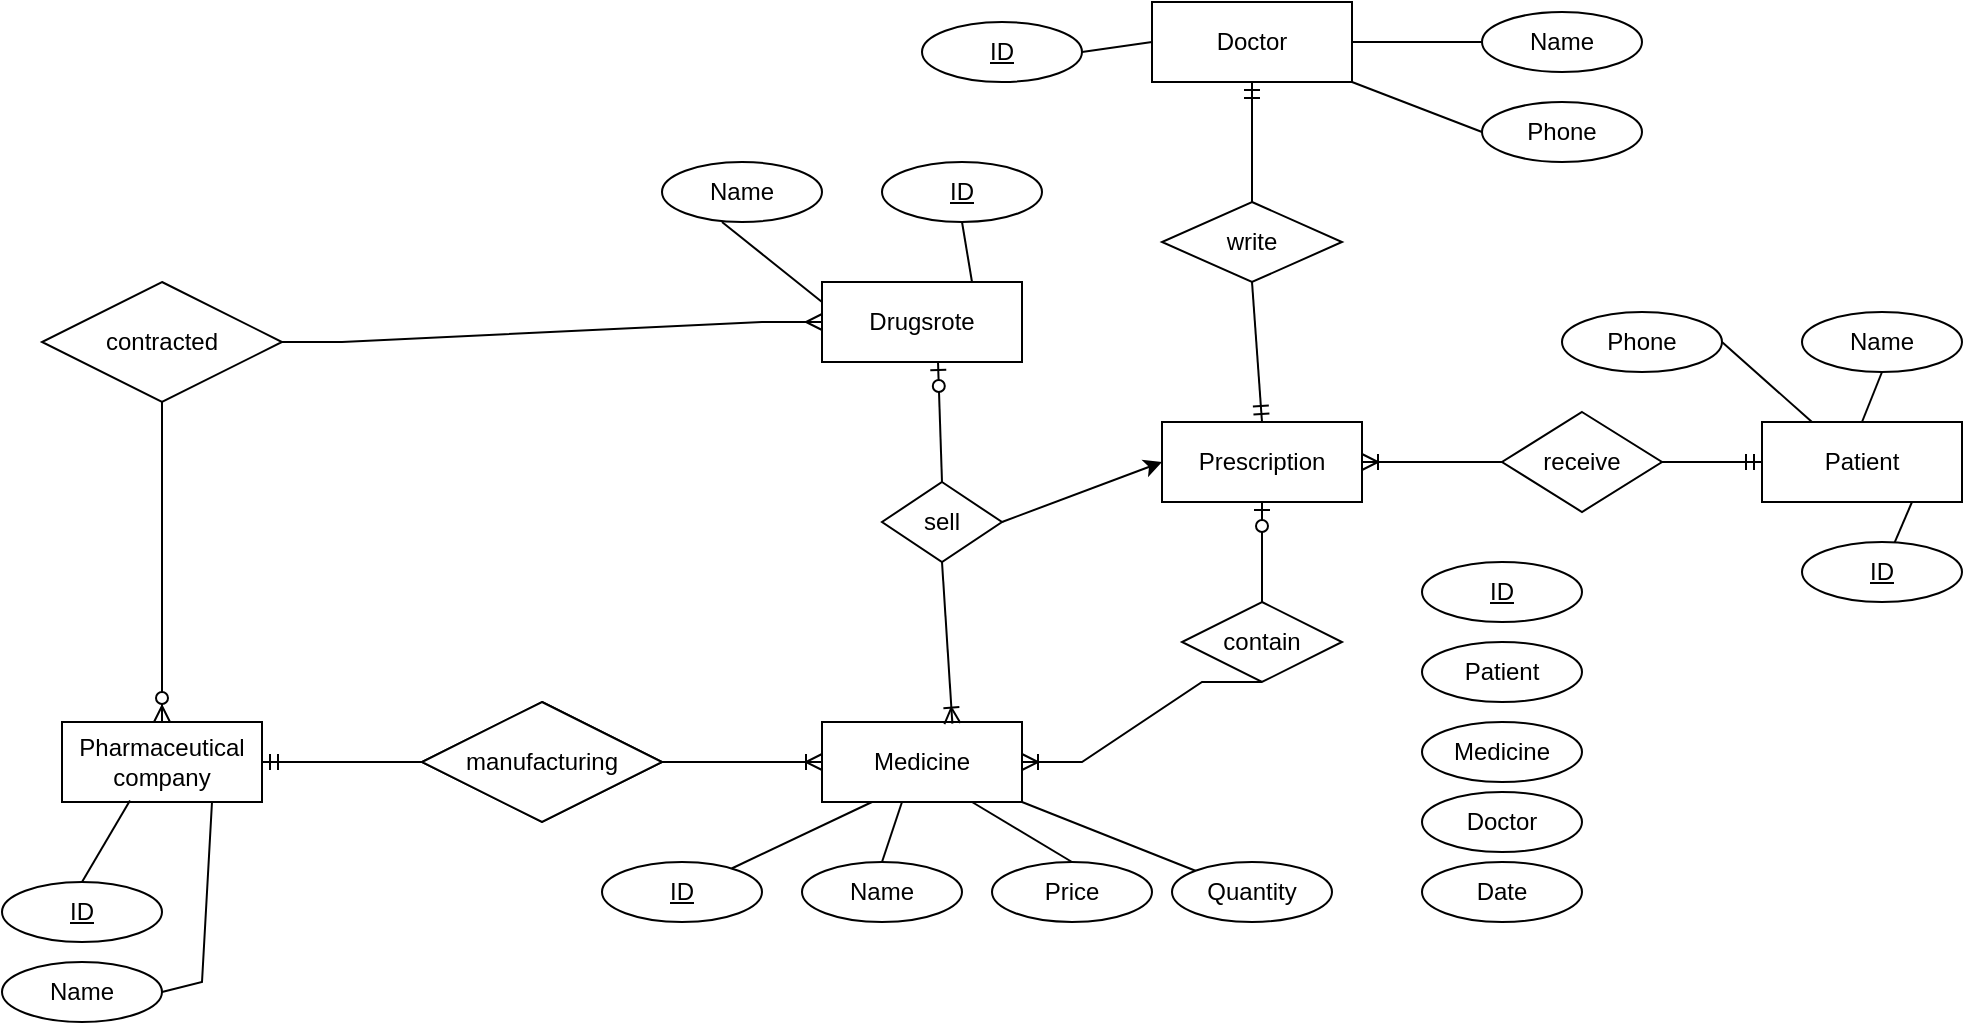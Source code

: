 <mxfile version="20.2.8" type="github" pages="4">
  <diagram name="ex1" id="e56a1550-8fbb-45ad-956c-1786394a9013">
    <mxGraphModel dx="994" dy="564" grid="1" gridSize="10" guides="1" tooltips="1" connect="1" arrows="1" fold="1" page="1" pageScale="1" pageWidth="1100" pageHeight="850" background="none" math="0" shadow="0">
      <root>
        <mxCell id="0" />
        <mxCell id="1" parent="0" />
        <mxCell id="Hf2RjDuYDYriRC8uR9l1-1" value="Pharmaceutical company" style="whiteSpace=wrap;html=1;align=center;" parent="1" vertex="1">
          <mxGeometry x="60" y="360" width="100" height="40" as="geometry" />
        </mxCell>
        <mxCell id="Hf2RjDuYDYriRC8uR9l1-2" value="sản xuất" style="shape=rhombus;perimeter=rhombusPerimeter;whiteSpace=wrap;html=1;align=center;" parent="1" vertex="1">
          <mxGeometry x="240" y="350" width="120" height="60" as="geometry" />
        </mxCell>
        <mxCell id="Hf2RjDuYDYriRC8uR9l1-3" value="Medicine" style="whiteSpace=wrap;html=1;align=center;" parent="1" vertex="1">
          <mxGeometry x="440" y="360" width="100" height="40" as="geometry" />
        </mxCell>
        <mxCell id="Hf2RjDuYDYriRC8uR9l1-5" value="" style="edgeStyle=entityRelationEdgeStyle;fontSize=12;html=1;endArrow=ERoneToMany;rounded=0;exitX=1;exitY=0.5;exitDx=0;exitDy=0;entryX=0;entryY=0.5;entryDx=0;entryDy=0;" parent="1" source="Hf2RjDuYDYriRC8uR9l1-2" target="Hf2RjDuYDYriRC8uR9l1-3" edge="1">
          <mxGeometry width="100" height="100" relative="1" as="geometry">
            <mxPoint x="430" y="670" as="sourcePoint" />
            <mxPoint x="530" y="570" as="targetPoint" />
          </mxGeometry>
        </mxCell>
        <mxCell id="Hf2RjDuYDYriRC8uR9l1-9" value="Drugsrote" style="whiteSpace=wrap;html=1;align=center;" parent="1" vertex="1">
          <mxGeometry x="440" y="140" width="100" height="40" as="geometry" />
        </mxCell>
        <mxCell id="Hf2RjDuYDYriRC8uR9l1-10" value="sell" style="shape=rhombus;perimeter=rhombusPerimeter;whiteSpace=wrap;html=1;align=center;" parent="1" vertex="1">
          <mxGeometry x="470" y="240" width="60" height="40" as="geometry" />
        </mxCell>
        <mxCell id="Hf2RjDuYDYriRC8uR9l1-14" value="Prescription" style="whiteSpace=wrap;html=1;align=center;" parent="1" vertex="1">
          <mxGeometry x="610" y="210" width="100" height="40" as="geometry" />
        </mxCell>
        <mxCell id="Hf2RjDuYDYriRC8uR9l1-26" value="Doctor" style="whiteSpace=wrap;html=1;align=center;" parent="1" vertex="1">
          <mxGeometry x="605" width="100" height="40" as="geometry" />
        </mxCell>
        <mxCell id="Hf2RjDuYDYriRC8uR9l1-27" value="write" style="shape=rhombus;perimeter=rhombusPerimeter;whiteSpace=wrap;html=1;align=center;" parent="1" vertex="1">
          <mxGeometry x="610" y="100" width="90" height="40" as="geometry" />
        </mxCell>
        <mxCell id="Hf2RjDuYDYriRC8uR9l1-30" value="Patient" style="whiteSpace=wrap;html=1;align=center;" parent="1" vertex="1">
          <mxGeometry x="910" y="210" width="100" height="40" as="geometry" />
        </mxCell>
        <mxCell id="Hf2RjDuYDYriRC8uR9l1-31" value="receive" style="shape=rhombus;perimeter=rhombusPerimeter;whiteSpace=wrap;html=1;align=center;" parent="1" vertex="1">
          <mxGeometry x="780" y="205" width="80" height="50" as="geometry" />
        </mxCell>
        <mxCell id="Hf2RjDuYDYriRC8uR9l1-32" value="" style="fontSize=12;html=1;endArrow=ERoneToMany;rounded=0;entryX=1;entryY=0.5;entryDx=0;entryDy=0;exitX=0;exitY=0.5;exitDx=0;exitDy=0;" parent="1" source="Hf2RjDuYDYriRC8uR9l1-31" target="Hf2RjDuYDYriRC8uR9l1-14" edge="1">
          <mxGeometry width="100" height="100" relative="1" as="geometry">
            <mxPoint x="480" y="340" as="sourcePoint" />
            <mxPoint x="580" y="240" as="targetPoint" />
          </mxGeometry>
        </mxCell>
        <mxCell id="Hf2RjDuYDYriRC8uR9l1-43" value="contracted" style="shape=rhombus;perimeter=rhombusPerimeter;whiteSpace=wrap;html=1;align=center;" parent="1" vertex="1">
          <mxGeometry x="50" y="140" width="120" height="60" as="geometry" />
        </mxCell>
        <mxCell id="MEU0RmTO3Lq_MODVFYJN-2" value="" style="fontSize=12;html=1;endArrow=ERoneToMany;rounded=0;exitX=0.5;exitY=1;exitDx=0;exitDy=0;entryX=0.652;entryY=0.02;entryDx=0;entryDy=0;entryPerimeter=0;" parent="1" source="Hf2RjDuYDYriRC8uR9l1-10" target="Hf2RjDuYDYriRC8uR9l1-3" edge="1">
          <mxGeometry width="100" height="100" relative="1" as="geometry">
            <mxPoint x="660" y="440" as="sourcePoint" />
            <mxPoint x="520" y="120" as="targetPoint" />
          </mxGeometry>
        </mxCell>
        <mxCell id="MEU0RmTO3Lq_MODVFYJN-7" value="" style="fontSize=12;html=1;endArrow=ERmandOne;rounded=0;entryX=0.5;entryY=1;entryDx=0;entryDy=0;exitX=0.5;exitY=0;exitDx=0;exitDy=0;" parent="1" source="Hf2RjDuYDYriRC8uR9l1-27" target="Hf2RjDuYDYriRC8uR9l1-26" edge="1">
          <mxGeometry width="100" height="100" relative="1" as="geometry">
            <mxPoint x="620" y="390" as="sourcePoint" />
            <mxPoint x="720" y="290" as="targetPoint" />
          </mxGeometry>
        </mxCell>
        <mxCell id="MEU0RmTO3Lq_MODVFYJN-11" value="" style="fontSize=12;html=1;endArrow=ERmandOne;rounded=0;entryX=0.5;entryY=0;entryDx=0;entryDy=0;exitX=0.5;exitY=1;exitDx=0;exitDy=0;" parent="1" source="Hf2RjDuYDYriRC8uR9l1-27" target="Hf2RjDuYDYriRC8uR9l1-14" edge="1">
          <mxGeometry width="100" height="100" relative="1" as="geometry">
            <mxPoint x="670" y="420" as="sourcePoint" />
            <mxPoint x="770" y="320" as="targetPoint" />
          </mxGeometry>
        </mxCell>
        <mxCell id="MEU0RmTO3Lq_MODVFYJN-12" value="contain" style="shape=rhombus;perimeter=rhombusPerimeter;whiteSpace=wrap;html=1;align=center;" parent="1" vertex="1">
          <mxGeometry x="620" y="300" width="80" height="40" as="geometry" />
        </mxCell>
        <mxCell id="MEU0RmTO3Lq_MODVFYJN-13" value="" style="fontSize=12;html=1;endArrow=ERzeroToOne;endFill=1;rounded=0;exitX=0.5;exitY=0;exitDx=0;exitDy=0;entryX=0.5;entryY=1;entryDx=0;entryDy=0;" parent="1" source="MEU0RmTO3Lq_MODVFYJN-12" target="Hf2RjDuYDYriRC8uR9l1-14" edge="1">
          <mxGeometry width="100" height="100" relative="1" as="geometry">
            <mxPoint x="780" y="420" as="sourcePoint" />
            <mxPoint x="880" y="320" as="targetPoint" />
          </mxGeometry>
        </mxCell>
        <mxCell id="MEU0RmTO3Lq_MODVFYJN-14" value="" style="edgeStyle=entityRelationEdgeStyle;fontSize=12;html=1;endArrow=ERoneToMany;rounded=0;entryX=1;entryY=0.5;entryDx=0;entryDy=0;exitX=0.5;exitY=1;exitDx=0;exitDy=0;" parent="1" source="MEU0RmTO3Lq_MODVFYJN-12" target="Hf2RjDuYDYriRC8uR9l1-3" edge="1">
          <mxGeometry width="100" height="100" relative="1" as="geometry">
            <mxPoint x="690" y="480" as="sourcePoint" />
            <mxPoint x="790" y="380" as="targetPoint" />
          </mxGeometry>
        </mxCell>
        <mxCell id="MEU0RmTO3Lq_MODVFYJN-15" value="" style="edgeStyle=entityRelationEdgeStyle;fontSize=12;html=1;endArrow=ERmandOne;rounded=0;entryX=0;entryY=0.5;entryDx=0;entryDy=0;" parent="1" source="Hf2RjDuYDYriRC8uR9l1-31" target="Hf2RjDuYDYriRC8uR9l1-30" edge="1">
          <mxGeometry width="100" height="100" relative="1" as="geometry">
            <mxPoint x="770" y="400" as="sourcePoint" />
            <mxPoint x="870" y="300" as="targetPoint" />
          </mxGeometry>
        </mxCell>
        <mxCell id="Ojc6ZMQlygA1INwzIAKs-1" value="" style="edgeStyle=entityRelationEdgeStyle;fontSize=12;html=1;endArrow=ERmandOne;rounded=0;entryX=1;entryY=0.5;entryDx=0;entryDy=0;exitX=0;exitY=0.5;exitDx=0;exitDy=0;" edge="1" parent="1" source="Hf2RjDuYDYriRC8uR9l1-2" target="Hf2RjDuYDYriRC8uR9l1-1">
          <mxGeometry width="100" height="100" relative="1" as="geometry">
            <mxPoint x="150" y="520" as="sourcePoint" />
            <mxPoint x="250" y="420" as="targetPoint" />
          </mxGeometry>
        </mxCell>
        <mxCell id="Ojc6ZMQlygA1INwzIAKs-2" value="" style="edgeStyle=entityRelationEdgeStyle;fontSize=12;html=1;endArrow=ERmany;rounded=0;entryX=0;entryY=0.5;entryDx=0;entryDy=0;exitX=1;exitY=0.5;exitDx=0;exitDy=0;" edge="1" parent="1" source="Hf2RjDuYDYriRC8uR9l1-43" target="Hf2RjDuYDYriRC8uR9l1-9">
          <mxGeometry width="100" height="100" relative="1" as="geometry">
            <mxPoint x="50" y="330" as="sourcePoint" />
            <mxPoint x="130" y="320" as="targetPoint" />
          </mxGeometry>
        </mxCell>
        <mxCell id="Ojc6ZMQlygA1INwzIAKs-3" value="" style="fontSize=12;html=1;endArrow=ERzeroToMany;endFill=1;rounded=0;entryX=0.5;entryY=0;entryDx=0;entryDy=0;exitX=0.5;exitY=1;exitDx=0;exitDy=0;" edge="1" parent="1" source="Hf2RjDuYDYriRC8uR9l1-43" target="Hf2RjDuYDYriRC8uR9l1-1">
          <mxGeometry width="100" height="100" relative="1" as="geometry">
            <mxPoint x="80" y="410" as="sourcePoint" />
            <mxPoint x="180" y="310" as="targetPoint" />
          </mxGeometry>
        </mxCell>
        <mxCell id="Ojc6ZMQlygA1INwzIAKs-5" value="manufacturing" style="shape=rhombus;perimeter=rhombusPerimeter;whiteSpace=wrap;html=1;align=center;" vertex="1" parent="1">
          <mxGeometry x="240" y="350" width="120" height="60" as="geometry" />
        </mxCell>
        <mxCell id="Ojc6ZMQlygA1INwzIAKs-6" value="ID" style="ellipse;whiteSpace=wrap;html=1;align=center;fontStyle=4;" vertex="1" parent="1">
          <mxGeometry x="30" y="440" width="80" height="30" as="geometry" />
        </mxCell>
        <mxCell id="Ojc6ZMQlygA1INwzIAKs-7" value="ID" style="ellipse;whiteSpace=wrap;html=1;align=center;fontStyle=4;" vertex="1" parent="1">
          <mxGeometry x="330" y="430" width="80" height="30" as="geometry" />
        </mxCell>
        <mxCell id="Ojc6ZMQlygA1INwzIAKs-8" value="ID" style="ellipse;whiteSpace=wrap;html=1;align=center;fontStyle=4;" vertex="1" parent="1">
          <mxGeometry x="740" y="280" width="80" height="30" as="geometry" />
        </mxCell>
        <mxCell id="Ojc6ZMQlygA1INwzIAKs-9" value="ID" style="ellipse;whiteSpace=wrap;html=1;align=center;fontStyle=4;" vertex="1" parent="1">
          <mxGeometry x="930" y="270" width="80" height="30" as="geometry" />
        </mxCell>
        <mxCell id="Ojc6ZMQlygA1INwzIAKs-10" value="ID" style="ellipse;whiteSpace=wrap;html=1;align=center;fontStyle=4;" vertex="1" parent="1">
          <mxGeometry x="490" y="10" width="80" height="30" as="geometry" />
        </mxCell>
        <mxCell id="Ojc6ZMQlygA1INwzIAKs-11" value="ID" style="ellipse;whiteSpace=wrap;html=1;align=center;fontStyle=4;" vertex="1" parent="1">
          <mxGeometry x="470" y="80" width="80" height="30" as="geometry" />
        </mxCell>
        <mxCell id="Ojc6ZMQlygA1INwzIAKs-12" value="Name" style="ellipse;whiteSpace=wrap;html=1;align=center;" vertex="1" parent="1">
          <mxGeometry x="30" y="480" width="80" height="30" as="geometry" />
        </mxCell>
        <mxCell id="Ojc6ZMQlygA1INwzIAKs-13" value="Name" style="ellipse;whiteSpace=wrap;html=1;align=center;" vertex="1" parent="1">
          <mxGeometry x="360" y="80" width="80" height="30" as="geometry" />
        </mxCell>
        <mxCell id="Ojc6ZMQlygA1INwzIAKs-14" value="Name" style="ellipse;whiteSpace=wrap;html=1;align=center;" vertex="1" parent="1">
          <mxGeometry x="430" y="430" width="80" height="30" as="geometry" />
        </mxCell>
        <mxCell id="Ojc6ZMQlygA1INwzIAKs-15" value="Name" style="ellipse;whiteSpace=wrap;html=1;align=center;" vertex="1" parent="1">
          <mxGeometry x="930" y="155" width="80" height="30" as="geometry" />
        </mxCell>
        <mxCell id="Ojc6ZMQlygA1INwzIAKs-16" value="Medicine" style="ellipse;whiteSpace=wrap;html=1;align=center;" vertex="1" parent="1">
          <mxGeometry x="740" y="360" width="80" height="30" as="geometry" />
        </mxCell>
        <mxCell id="Ojc6ZMQlygA1INwzIAKs-17" value="Patient" style="ellipse;whiteSpace=wrap;html=1;align=center;" vertex="1" parent="1">
          <mxGeometry x="740" y="320" width="80" height="30" as="geometry" />
        </mxCell>
        <mxCell id="Ojc6ZMQlygA1INwzIAKs-18" value="Price" style="ellipse;whiteSpace=wrap;html=1;align=center;" vertex="1" parent="1">
          <mxGeometry x="525" y="430" width="80" height="30" as="geometry" />
        </mxCell>
        <mxCell id="Ojc6ZMQlygA1INwzIAKs-19" value="Name" style="ellipse;whiteSpace=wrap;html=1;align=center;" vertex="1" parent="1">
          <mxGeometry x="770" y="5" width="80" height="30" as="geometry" />
        </mxCell>
        <mxCell id="Ojc6ZMQlygA1INwzIAKs-20" value="Phone" style="ellipse;whiteSpace=wrap;html=1;align=center;" vertex="1" parent="1">
          <mxGeometry x="810" y="155" width="80" height="30" as="geometry" />
        </mxCell>
        <mxCell id="Ojc6ZMQlygA1INwzIAKs-21" value="Phone" style="ellipse;whiteSpace=wrap;html=1;align=center;" vertex="1" parent="1">
          <mxGeometry x="770" y="50" width="80" height="30" as="geometry" />
        </mxCell>
        <mxCell id="Ojc6ZMQlygA1INwzIAKs-22" value="Doctor" style="ellipse;whiteSpace=wrap;html=1;align=center;" vertex="1" parent="1">
          <mxGeometry x="740" y="395" width="80" height="30" as="geometry" />
        </mxCell>
        <mxCell id="Ojc6ZMQlygA1INwzIAKs-23" value="Quantity" style="ellipse;whiteSpace=wrap;html=1;align=center;" vertex="1" parent="1">
          <mxGeometry x="615" y="430" width="80" height="30" as="geometry" />
        </mxCell>
        <mxCell id="Ojc6ZMQlygA1INwzIAKs-26" value="" style="endArrow=none;html=1;rounded=0;exitX=0.5;exitY=0;exitDx=0;exitDy=0;entryX=0.34;entryY=0.98;entryDx=0;entryDy=0;entryPerimeter=0;" edge="1" parent="1" source="Ojc6ZMQlygA1INwzIAKs-6" target="Hf2RjDuYDYriRC8uR9l1-1">
          <mxGeometry width="50" height="50" relative="1" as="geometry">
            <mxPoint x="140" y="480" as="sourcePoint" />
            <mxPoint x="190" y="430" as="targetPoint" />
          </mxGeometry>
        </mxCell>
        <mxCell id="Ojc6ZMQlygA1INwzIAKs-27" value="" style="endArrow=none;html=1;rounded=0;exitX=1;exitY=0.5;exitDx=0;exitDy=0;entryX=0.75;entryY=1;entryDx=0;entryDy=0;" edge="1" parent="1" source="Ojc6ZMQlygA1INwzIAKs-12" target="Hf2RjDuYDYriRC8uR9l1-1">
          <mxGeometry width="50" height="50" relative="1" as="geometry">
            <mxPoint x="160" y="500" as="sourcePoint" />
            <mxPoint x="210" y="450" as="targetPoint" />
            <Array as="points">
              <mxPoint x="130" y="490" />
            </Array>
          </mxGeometry>
        </mxCell>
        <mxCell id="Ojc6ZMQlygA1INwzIAKs-29" value="Date" style="ellipse;whiteSpace=wrap;html=1;align=center;" vertex="1" parent="1">
          <mxGeometry x="740" y="430" width="80" height="30" as="geometry" />
        </mxCell>
        <mxCell id="Ojc6ZMQlygA1INwzIAKs-30" value="" style="endArrow=none;html=1;rounded=0;exitX=1;exitY=0.5;exitDx=0;exitDy=0;entryX=0;entryY=0.5;entryDx=0;entryDy=0;" edge="1" parent="1" source="Ojc6ZMQlygA1INwzIAKs-10" target="Hf2RjDuYDYriRC8uR9l1-26">
          <mxGeometry width="50" height="50" relative="1" as="geometry">
            <mxPoint x="580" y="90" as="sourcePoint" />
            <mxPoint x="630" y="40" as="targetPoint" />
          </mxGeometry>
        </mxCell>
        <mxCell id="Ojc6ZMQlygA1INwzIAKs-31" value="" style="endArrow=none;html=1;rounded=0;exitX=1;exitY=0.5;exitDx=0;exitDy=0;entryX=0;entryY=0.5;entryDx=0;entryDy=0;" edge="1" parent="1" source="Hf2RjDuYDYriRC8uR9l1-26" target="Ojc6ZMQlygA1INwzIAKs-19">
          <mxGeometry width="50" height="50" relative="1" as="geometry">
            <mxPoint x="680" y="100" as="sourcePoint" />
            <mxPoint x="730" y="50" as="targetPoint" />
          </mxGeometry>
        </mxCell>
        <mxCell id="Ojc6ZMQlygA1INwzIAKs-32" value="" style="endArrow=none;html=1;rounded=0;exitX=0;exitY=0.25;exitDx=0;exitDy=0;" edge="1" parent="1" source="Hf2RjDuYDYriRC8uR9l1-9">
          <mxGeometry width="50" height="50" relative="1" as="geometry">
            <mxPoint x="340" y="160" as="sourcePoint" />
            <mxPoint x="390" y="110" as="targetPoint" />
          </mxGeometry>
        </mxCell>
        <mxCell id="Ojc6ZMQlygA1INwzIAKs-33" value="" style="endArrow=none;html=1;rounded=0;exitX=0.75;exitY=0;exitDx=0;exitDy=0;entryX=0.5;entryY=1;entryDx=0;entryDy=0;" edge="1" parent="1" source="Hf2RjDuYDYriRC8uR9l1-9" target="Ojc6ZMQlygA1INwzIAKs-11">
          <mxGeometry width="50" height="50" relative="1" as="geometry">
            <mxPoint x="540" y="160" as="sourcePoint" />
            <mxPoint x="590" y="110" as="targetPoint" />
          </mxGeometry>
        </mxCell>
        <mxCell id="Ojc6ZMQlygA1INwzIAKs-34" value="" style="endArrow=none;html=1;rounded=0;entryX=0.25;entryY=0;entryDx=0;entryDy=0;" edge="1" parent="1" target="Hf2RjDuYDYriRC8uR9l1-30">
          <mxGeometry width="50" height="50" relative="1" as="geometry">
            <mxPoint x="890" y="170" as="sourcePoint" />
            <mxPoint x="940" y="120" as="targetPoint" />
          </mxGeometry>
        </mxCell>
        <mxCell id="Ojc6ZMQlygA1INwzIAKs-35" value="" style="endArrow=none;html=1;rounded=0;" edge="1" parent="1" source="Ojc6ZMQlygA1INwzIAKs-9">
          <mxGeometry width="50" height="50" relative="1" as="geometry">
            <mxPoint x="935" y="300" as="sourcePoint" />
            <mxPoint x="985" y="250" as="targetPoint" />
          </mxGeometry>
        </mxCell>
        <mxCell id="Ojc6ZMQlygA1INwzIAKs-36" value="" style="endArrow=none;html=1;rounded=0;exitX=0.5;exitY=0;exitDx=0;exitDy=0;entryX=0.5;entryY=1;entryDx=0;entryDy=0;" edge="1" parent="1" source="Hf2RjDuYDYriRC8uR9l1-30" target="Ojc6ZMQlygA1INwzIAKs-15">
          <mxGeometry width="50" height="50" relative="1" as="geometry">
            <mxPoint x="960" y="200" as="sourcePoint" />
            <mxPoint x="1010" y="150" as="targetPoint" />
          </mxGeometry>
        </mxCell>
        <mxCell id="Ojc6ZMQlygA1INwzIAKs-37" value="" style="endArrow=none;html=1;rounded=0;exitX=1;exitY=1;exitDx=0;exitDy=0;entryX=0;entryY=0.5;entryDx=0;entryDy=0;" edge="1" parent="1" source="Hf2RjDuYDYriRC8uR9l1-26" target="Ojc6ZMQlygA1INwzIAKs-21">
          <mxGeometry width="50" height="50" relative="1" as="geometry">
            <mxPoint x="740" y="150" as="sourcePoint" />
            <mxPoint x="760" y="60" as="targetPoint" />
          </mxGeometry>
        </mxCell>
        <mxCell id="Ojc6ZMQlygA1INwzIAKs-38" value="" style="endArrow=none;html=1;rounded=0;entryX=0.25;entryY=1;entryDx=0;entryDy=0;" edge="1" parent="1" source="Ojc6ZMQlygA1INwzIAKs-7" target="Hf2RjDuYDYriRC8uR9l1-3">
          <mxGeometry width="50" height="50" relative="1" as="geometry">
            <mxPoint x="480" y="480" as="sourcePoint" />
            <mxPoint x="530" y="430" as="targetPoint" />
          </mxGeometry>
        </mxCell>
        <mxCell id="Ojc6ZMQlygA1INwzIAKs-39" value="" style="endArrow=none;html=1;rounded=0;exitX=0.5;exitY=0;exitDx=0;exitDy=0;entryX=0.4;entryY=1;entryDx=0;entryDy=0;entryPerimeter=0;" edge="1" parent="1" source="Ojc6ZMQlygA1INwzIAKs-14" target="Hf2RjDuYDYriRC8uR9l1-3">
          <mxGeometry width="50" height="50" relative="1" as="geometry">
            <mxPoint x="450" y="550" as="sourcePoint" />
            <mxPoint x="500" y="500" as="targetPoint" />
          </mxGeometry>
        </mxCell>
        <mxCell id="Ojc6ZMQlygA1INwzIAKs-40" value="" style="endArrow=none;html=1;rounded=0;exitX=0.5;exitY=0;exitDx=0;exitDy=0;entryX=0.75;entryY=1;entryDx=0;entryDy=0;" edge="1" parent="1" source="Ojc6ZMQlygA1INwzIAKs-18" target="Hf2RjDuYDYriRC8uR9l1-3">
          <mxGeometry width="50" height="50" relative="1" as="geometry">
            <mxPoint x="540" y="540" as="sourcePoint" />
            <mxPoint x="590" y="490" as="targetPoint" />
          </mxGeometry>
        </mxCell>
        <mxCell id="Ojc6ZMQlygA1INwzIAKs-41" value="" style="endArrow=none;html=1;rounded=0;exitX=0;exitY=0;exitDx=0;exitDy=0;entryX=1;entryY=1;entryDx=0;entryDy=0;" edge="1" parent="1" source="Ojc6ZMQlygA1INwzIAKs-23" target="Hf2RjDuYDYriRC8uR9l1-3">
          <mxGeometry width="50" height="50" relative="1" as="geometry">
            <mxPoint x="620" y="550" as="sourcePoint" />
            <mxPoint x="670" y="500" as="targetPoint" />
          </mxGeometry>
        </mxCell>
        <mxCell id="CQaJ8XVMNIpW2PnW3KXR-1" value="" style="fontSize=12;html=1;endArrow=ERzeroToOne;endFill=1;rounded=0;entryX=0.58;entryY=1;entryDx=0;entryDy=0;exitX=0.5;exitY=0;exitDx=0;exitDy=0;entryPerimeter=0;" edge="1" parent="1" source="Hf2RjDuYDYriRC8uR9l1-10" target="Hf2RjDuYDYriRC8uR9l1-9">
          <mxGeometry width="100" height="100" relative="1" as="geometry">
            <mxPoint x="340" y="310" as="sourcePoint" />
            <mxPoint x="440" y="210" as="targetPoint" />
          </mxGeometry>
        </mxCell>
        <mxCell id="CQaJ8XVMNIpW2PnW3KXR-2" value="" style="endArrow=classic;html=1;rounded=0;exitX=1;exitY=0.5;exitDx=0;exitDy=0;entryX=0;entryY=0.5;entryDx=0;entryDy=0;" edge="1" parent="1" source="Hf2RjDuYDYriRC8uR9l1-10" target="Hf2RjDuYDYriRC8uR9l1-14">
          <mxGeometry width="50" height="50" relative="1" as="geometry">
            <mxPoint x="370" y="280" as="sourcePoint" />
            <mxPoint x="420" y="230" as="targetPoint" />
          </mxGeometry>
        </mxCell>
      </root>
    </mxGraphModel>
  </diagram>
  <diagram id="c2WtbdDiorEWRNvd5uPU" name="ex1_2">
    <mxGraphModel dx="994" dy="564" grid="1" gridSize="10" guides="1" tooltips="1" connect="1" arrows="1" fold="1" page="1" pageScale="1" pageWidth="827" pageHeight="1169" math="0" shadow="0">
      <root>
        <mxCell id="0" />
        <mxCell id="1" parent="0" />
        <mxCell id="7ApB7xU30ubrZ9IxoFiu-1" value="Pharmaceutical company" style="shape=table;startSize=30;container=1;collapsible=1;childLayout=tableLayout;fixedRows=1;rowLines=0;fontStyle=1;align=center;resizeLast=1;" vertex="1" parent="1">
          <mxGeometry x="30" y="270" width="180" height="130" as="geometry" />
        </mxCell>
        <mxCell id="7ApB7xU30ubrZ9IxoFiu-2" value="" style="shape=tableRow;horizontal=0;startSize=0;swimlaneHead=0;swimlaneBody=0;fillColor=none;collapsible=0;dropTarget=0;points=[[0,0.5],[1,0.5]];portConstraint=eastwest;top=0;left=0;right=0;bottom=1;" vertex="1" parent="7ApB7xU30ubrZ9IxoFiu-1">
          <mxGeometry y="30" width="180" height="30" as="geometry" />
        </mxCell>
        <mxCell id="7ApB7xU30ubrZ9IxoFiu-3" value="PK" style="shape=partialRectangle;connectable=0;fillColor=none;top=0;left=0;bottom=0;right=0;fontStyle=1;overflow=hidden;" vertex="1" parent="7ApB7xU30ubrZ9IxoFiu-2">
          <mxGeometry width="30" height="30" as="geometry">
            <mxRectangle width="30" height="30" as="alternateBounds" />
          </mxGeometry>
        </mxCell>
        <mxCell id="7ApB7xU30ubrZ9IxoFiu-4" value="ID" style="shape=partialRectangle;connectable=0;fillColor=none;top=0;left=0;bottom=0;right=0;align=left;spacingLeft=6;fontStyle=5;overflow=hidden;" vertex="1" parent="7ApB7xU30ubrZ9IxoFiu-2">
          <mxGeometry x="30" width="150" height="30" as="geometry">
            <mxRectangle width="150" height="30" as="alternateBounds" />
          </mxGeometry>
        </mxCell>
        <mxCell id="7ApB7xU30ubrZ9IxoFiu-5" value="" style="shape=tableRow;horizontal=0;startSize=0;swimlaneHead=0;swimlaneBody=0;fillColor=none;collapsible=0;dropTarget=0;points=[[0,0.5],[1,0.5]];portConstraint=eastwest;top=0;left=0;right=0;bottom=0;" vertex="1" parent="7ApB7xU30ubrZ9IxoFiu-1">
          <mxGeometry y="60" width="180" height="30" as="geometry" />
        </mxCell>
        <mxCell id="7ApB7xU30ubrZ9IxoFiu-6" value="" style="shape=partialRectangle;connectable=0;fillColor=none;top=0;left=0;bottom=0;right=0;editable=1;overflow=hidden;" vertex="1" parent="7ApB7xU30ubrZ9IxoFiu-5">
          <mxGeometry width="30" height="30" as="geometry">
            <mxRectangle width="30" height="30" as="alternateBounds" />
          </mxGeometry>
        </mxCell>
        <mxCell id="7ApB7xU30ubrZ9IxoFiu-7" value="Name" style="shape=partialRectangle;connectable=0;fillColor=none;top=0;left=0;bottom=0;right=0;align=left;spacingLeft=6;overflow=hidden;" vertex="1" parent="7ApB7xU30ubrZ9IxoFiu-5">
          <mxGeometry x="30" width="150" height="30" as="geometry">
            <mxRectangle width="150" height="30" as="alternateBounds" />
          </mxGeometry>
        </mxCell>
        <mxCell id="7ApB7xU30ubrZ9IxoFiu-8" value="" style="shape=tableRow;horizontal=0;startSize=0;swimlaneHead=0;swimlaneBody=0;fillColor=none;collapsible=0;dropTarget=0;points=[[0,0.5],[1,0.5]];portConstraint=eastwest;top=0;left=0;right=0;bottom=0;" vertex="1" parent="7ApB7xU30ubrZ9IxoFiu-1">
          <mxGeometry y="90" width="180" height="30" as="geometry" />
        </mxCell>
        <mxCell id="7ApB7xU30ubrZ9IxoFiu-9" value="" style="shape=partialRectangle;connectable=0;fillColor=none;top=0;left=0;bottom=0;right=0;editable=1;overflow=hidden;" vertex="1" parent="7ApB7xU30ubrZ9IxoFiu-8">
          <mxGeometry width="30" height="30" as="geometry">
            <mxRectangle width="30" height="30" as="alternateBounds" />
          </mxGeometry>
        </mxCell>
        <mxCell id="7ApB7xU30ubrZ9IxoFiu-10" value="" style="shape=partialRectangle;connectable=0;fillColor=none;top=0;left=0;bottom=0;right=0;align=left;spacingLeft=6;overflow=hidden;" vertex="1" parent="7ApB7xU30ubrZ9IxoFiu-8">
          <mxGeometry x="30" width="150" height="30" as="geometry">
            <mxRectangle width="150" height="30" as="alternateBounds" />
          </mxGeometry>
        </mxCell>
        <mxCell id="7ApB7xU30ubrZ9IxoFiu-14" value="Medicine" style="shape=table;startSize=30;container=1;collapsible=1;childLayout=tableLayout;fixedRows=1;rowLines=0;fontStyle=1;align=center;resizeLast=1;" vertex="1" parent="1">
          <mxGeometry x="324" y="270" width="180" height="210" as="geometry" />
        </mxCell>
        <mxCell id="7ApB7xU30ubrZ9IxoFiu-15" value="" style="shape=tableRow;horizontal=0;startSize=0;swimlaneHead=0;swimlaneBody=0;fillColor=none;collapsible=0;dropTarget=0;points=[[0,0.5],[1,0.5]];portConstraint=eastwest;top=0;left=0;right=0;bottom=1;" vertex="1" parent="7ApB7xU30ubrZ9IxoFiu-14">
          <mxGeometry y="30" width="180" height="30" as="geometry" />
        </mxCell>
        <mxCell id="7ApB7xU30ubrZ9IxoFiu-16" value="PK" style="shape=partialRectangle;connectable=0;fillColor=none;top=0;left=0;bottom=0;right=0;fontStyle=1;overflow=hidden;" vertex="1" parent="7ApB7xU30ubrZ9IxoFiu-15">
          <mxGeometry width="30" height="30" as="geometry">
            <mxRectangle width="30" height="30" as="alternateBounds" />
          </mxGeometry>
        </mxCell>
        <mxCell id="7ApB7xU30ubrZ9IxoFiu-17" value="ID" style="shape=partialRectangle;connectable=0;fillColor=none;top=0;left=0;bottom=0;right=0;align=left;spacingLeft=6;fontStyle=5;overflow=hidden;" vertex="1" parent="7ApB7xU30ubrZ9IxoFiu-15">
          <mxGeometry x="30" width="150" height="30" as="geometry">
            <mxRectangle width="150" height="30" as="alternateBounds" />
          </mxGeometry>
        </mxCell>
        <mxCell id="7ApB7xU30ubrZ9IxoFiu-18" value="" style="shape=tableRow;horizontal=0;startSize=0;swimlaneHead=0;swimlaneBody=0;fillColor=none;collapsible=0;dropTarget=0;points=[[0,0.5],[1,0.5]];portConstraint=eastwest;top=0;left=0;right=0;bottom=0;" vertex="1" parent="7ApB7xU30ubrZ9IxoFiu-14">
          <mxGeometry y="60" width="180" height="30" as="geometry" />
        </mxCell>
        <mxCell id="7ApB7xU30ubrZ9IxoFiu-19" value="" style="shape=partialRectangle;connectable=0;fillColor=none;top=0;left=0;bottom=0;right=0;editable=1;overflow=hidden;" vertex="1" parent="7ApB7xU30ubrZ9IxoFiu-18">
          <mxGeometry width="30" height="30" as="geometry">
            <mxRectangle width="30" height="30" as="alternateBounds" />
          </mxGeometry>
        </mxCell>
        <mxCell id="7ApB7xU30ubrZ9IxoFiu-20" value="Name" style="shape=partialRectangle;connectable=0;fillColor=none;top=0;left=0;bottom=0;right=0;align=left;spacingLeft=6;overflow=hidden;" vertex="1" parent="7ApB7xU30ubrZ9IxoFiu-18">
          <mxGeometry x="30" width="150" height="30" as="geometry">
            <mxRectangle width="150" height="30" as="alternateBounds" />
          </mxGeometry>
        </mxCell>
        <mxCell id="7ApB7xU30ubrZ9IxoFiu-21" value="" style="shape=tableRow;horizontal=0;startSize=0;swimlaneHead=0;swimlaneBody=0;fillColor=none;collapsible=0;dropTarget=0;points=[[0,0.5],[1,0.5]];portConstraint=eastwest;top=0;left=0;right=0;bottom=0;" vertex="1" parent="7ApB7xU30ubrZ9IxoFiu-14">
          <mxGeometry y="90" width="180" height="30" as="geometry" />
        </mxCell>
        <mxCell id="7ApB7xU30ubrZ9IxoFiu-22" value="FK1" style="shape=partialRectangle;connectable=0;fillColor=none;top=0;left=0;bottom=0;right=0;editable=1;overflow=hidden;" vertex="1" parent="7ApB7xU30ubrZ9IxoFiu-21">
          <mxGeometry width="30" height="30" as="geometry">
            <mxRectangle width="30" height="30" as="alternateBounds" />
          </mxGeometry>
        </mxCell>
        <mxCell id="7ApB7xU30ubrZ9IxoFiu-23" value="Pharmaceutical_id" style="shape=partialRectangle;connectable=0;fillColor=none;top=0;left=0;bottom=0;right=0;align=left;spacingLeft=6;overflow=hidden;" vertex="1" parent="7ApB7xU30ubrZ9IxoFiu-21">
          <mxGeometry x="30" width="150" height="30" as="geometry">
            <mxRectangle width="150" height="30" as="alternateBounds" />
          </mxGeometry>
        </mxCell>
        <mxCell id="7ApB7xU30ubrZ9IxoFiu-24" value="" style="shape=tableRow;horizontal=0;startSize=0;swimlaneHead=0;swimlaneBody=0;fillColor=none;collapsible=0;dropTarget=0;points=[[0,0.5],[1,0.5]];portConstraint=eastwest;top=0;left=0;right=0;bottom=0;" vertex="1" parent="7ApB7xU30ubrZ9IxoFiu-14">
          <mxGeometry y="120" width="180" height="30" as="geometry" />
        </mxCell>
        <mxCell id="7ApB7xU30ubrZ9IxoFiu-25" value="Fk2" style="shape=partialRectangle;connectable=0;fillColor=none;top=0;left=0;bottom=0;right=0;editable=1;overflow=hidden;" vertex="1" parent="7ApB7xU30ubrZ9IxoFiu-24">
          <mxGeometry width="30" height="30" as="geometry">
            <mxRectangle width="30" height="30" as="alternateBounds" />
          </mxGeometry>
        </mxCell>
        <mxCell id="7ApB7xU30ubrZ9IxoFiu-26" value="Drugsrote_id" style="shape=partialRectangle;connectable=0;fillColor=none;top=0;left=0;bottom=0;right=0;align=left;spacingLeft=6;overflow=hidden;" vertex="1" parent="7ApB7xU30ubrZ9IxoFiu-24">
          <mxGeometry x="30" width="150" height="30" as="geometry">
            <mxRectangle width="150" height="30" as="alternateBounds" />
          </mxGeometry>
        </mxCell>
        <mxCell id="7ApB7xU30ubrZ9IxoFiu-27" value="Prescription" style="shape=table;startSize=30;container=1;collapsible=1;childLayout=tableLayout;fixedRows=1;rowLines=0;fontStyle=1;align=center;resizeLast=1;" vertex="1" parent="1">
          <mxGeometry x="600" y="270" width="180" height="210" as="geometry" />
        </mxCell>
        <mxCell id="7ApB7xU30ubrZ9IxoFiu-28" value="" style="shape=tableRow;horizontal=0;startSize=0;swimlaneHead=0;swimlaneBody=0;fillColor=none;collapsible=0;dropTarget=0;points=[[0,0.5],[1,0.5]];portConstraint=eastwest;top=0;left=0;right=0;bottom=1;" vertex="1" parent="7ApB7xU30ubrZ9IxoFiu-27">
          <mxGeometry y="30" width="180" height="30" as="geometry" />
        </mxCell>
        <mxCell id="7ApB7xU30ubrZ9IxoFiu-29" value="PK" style="shape=partialRectangle;connectable=0;fillColor=none;top=0;left=0;bottom=0;right=0;fontStyle=1;overflow=hidden;" vertex="1" parent="7ApB7xU30ubrZ9IxoFiu-28">
          <mxGeometry width="30" height="30" as="geometry">
            <mxRectangle width="30" height="30" as="alternateBounds" />
          </mxGeometry>
        </mxCell>
        <mxCell id="7ApB7xU30ubrZ9IxoFiu-30" value="ID" style="shape=partialRectangle;connectable=0;fillColor=none;top=0;left=0;bottom=0;right=0;align=left;spacingLeft=6;fontStyle=5;overflow=hidden;" vertex="1" parent="7ApB7xU30ubrZ9IxoFiu-28">
          <mxGeometry x="30" width="150" height="30" as="geometry">
            <mxRectangle width="150" height="30" as="alternateBounds" />
          </mxGeometry>
        </mxCell>
        <mxCell id="7ApB7xU30ubrZ9IxoFiu-31" value="" style="shape=tableRow;horizontal=0;startSize=0;swimlaneHead=0;swimlaneBody=0;fillColor=none;collapsible=0;dropTarget=0;points=[[0,0.5],[1,0.5]];portConstraint=eastwest;top=0;left=0;right=0;bottom=0;" vertex="1" parent="7ApB7xU30ubrZ9IxoFiu-27">
          <mxGeometry y="60" width="180" height="30" as="geometry" />
        </mxCell>
        <mxCell id="7ApB7xU30ubrZ9IxoFiu-32" value="FK1" style="shape=partialRectangle;connectable=0;fillColor=none;top=0;left=0;bottom=0;right=0;editable=1;overflow=hidden;" vertex="1" parent="7ApB7xU30ubrZ9IxoFiu-31">
          <mxGeometry width="30" height="30" as="geometry">
            <mxRectangle width="30" height="30" as="alternateBounds" />
          </mxGeometry>
        </mxCell>
        <mxCell id="7ApB7xU30ubrZ9IxoFiu-33" value="Doctor_id" style="shape=partialRectangle;connectable=0;fillColor=none;top=0;left=0;bottom=0;right=0;align=left;spacingLeft=6;overflow=hidden;" vertex="1" parent="7ApB7xU30ubrZ9IxoFiu-31">
          <mxGeometry x="30" width="150" height="30" as="geometry">
            <mxRectangle width="150" height="30" as="alternateBounds" />
          </mxGeometry>
        </mxCell>
        <mxCell id="7ApB7xU30ubrZ9IxoFiu-34" value="" style="shape=tableRow;horizontal=0;startSize=0;swimlaneHead=0;swimlaneBody=0;fillColor=none;collapsible=0;dropTarget=0;points=[[0,0.5],[1,0.5]];portConstraint=eastwest;top=0;left=0;right=0;bottom=0;" vertex="1" parent="7ApB7xU30ubrZ9IxoFiu-27">
          <mxGeometry y="90" width="180" height="30" as="geometry" />
        </mxCell>
        <mxCell id="7ApB7xU30ubrZ9IxoFiu-35" value="FK2" style="shape=partialRectangle;connectable=0;fillColor=none;top=0;left=0;bottom=0;right=0;editable=1;overflow=hidden;" vertex="1" parent="7ApB7xU30ubrZ9IxoFiu-34">
          <mxGeometry width="30" height="30" as="geometry">
            <mxRectangle width="30" height="30" as="alternateBounds" />
          </mxGeometry>
        </mxCell>
        <mxCell id="7ApB7xU30ubrZ9IxoFiu-36" value="Patient_id" style="shape=partialRectangle;connectable=0;fillColor=none;top=0;left=0;bottom=0;right=0;align=left;spacingLeft=6;overflow=hidden;" vertex="1" parent="7ApB7xU30ubrZ9IxoFiu-34">
          <mxGeometry x="30" width="150" height="30" as="geometry">
            <mxRectangle width="150" height="30" as="alternateBounds" />
          </mxGeometry>
        </mxCell>
        <mxCell id="7ApB7xU30ubrZ9IxoFiu-37" value="" style="shape=tableRow;horizontal=0;startSize=0;swimlaneHead=0;swimlaneBody=0;fillColor=none;collapsible=0;dropTarget=0;points=[[0,0.5],[1,0.5]];portConstraint=eastwest;top=0;left=0;right=0;bottom=0;" vertex="1" parent="7ApB7xU30ubrZ9IxoFiu-27">
          <mxGeometry y="120" width="180" height="30" as="geometry" />
        </mxCell>
        <mxCell id="7ApB7xU30ubrZ9IxoFiu-38" value="FK3" style="shape=partialRectangle;connectable=0;fillColor=none;top=0;left=0;bottom=0;right=0;editable=1;overflow=hidden;" vertex="1" parent="7ApB7xU30ubrZ9IxoFiu-37">
          <mxGeometry width="30" height="30" as="geometry">
            <mxRectangle width="30" height="30" as="alternateBounds" />
          </mxGeometry>
        </mxCell>
        <mxCell id="7ApB7xU30ubrZ9IxoFiu-39" value="Medicine_id" style="shape=partialRectangle;connectable=0;fillColor=none;top=0;left=0;bottom=0;right=0;align=left;spacingLeft=6;overflow=hidden;" vertex="1" parent="7ApB7xU30ubrZ9IxoFiu-37">
          <mxGeometry x="30" width="150" height="30" as="geometry">
            <mxRectangle width="150" height="30" as="alternateBounds" />
          </mxGeometry>
        </mxCell>
        <mxCell id="7ApB7xU30ubrZ9IxoFiu-40" value="Patient" style="shape=table;startSize=30;container=1;collapsible=1;childLayout=tableLayout;fixedRows=1;rowLines=0;fontStyle=1;align=center;resizeLast=1;" vertex="1" parent="1">
          <mxGeometry x="600" y="540" width="180" height="160" as="geometry" />
        </mxCell>
        <mxCell id="7ApB7xU30ubrZ9IxoFiu-41" value="" style="shape=tableRow;horizontal=0;startSize=0;swimlaneHead=0;swimlaneBody=0;fillColor=none;collapsible=0;dropTarget=0;points=[[0,0.5],[1,0.5]];portConstraint=eastwest;top=0;left=0;right=0;bottom=1;" vertex="1" parent="7ApB7xU30ubrZ9IxoFiu-40">
          <mxGeometry y="30" width="180" height="30" as="geometry" />
        </mxCell>
        <mxCell id="7ApB7xU30ubrZ9IxoFiu-42" value="PK" style="shape=partialRectangle;connectable=0;fillColor=none;top=0;left=0;bottom=0;right=0;fontStyle=1;overflow=hidden;" vertex="1" parent="7ApB7xU30ubrZ9IxoFiu-41">
          <mxGeometry width="30" height="30" as="geometry">
            <mxRectangle width="30" height="30" as="alternateBounds" />
          </mxGeometry>
        </mxCell>
        <mxCell id="7ApB7xU30ubrZ9IxoFiu-43" value="ID" style="shape=partialRectangle;connectable=0;fillColor=none;top=0;left=0;bottom=0;right=0;align=left;spacingLeft=6;fontStyle=5;overflow=hidden;" vertex="1" parent="7ApB7xU30ubrZ9IxoFiu-41">
          <mxGeometry x="30" width="150" height="30" as="geometry">
            <mxRectangle width="150" height="30" as="alternateBounds" />
          </mxGeometry>
        </mxCell>
        <mxCell id="7ApB7xU30ubrZ9IxoFiu-44" value="" style="shape=tableRow;horizontal=0;startSize=0;swimlaneHead=0;swimlaneBody=0;fillColor=none;collapsible=0;dropTarget=0;points=[[0,0.5],[1,0.5]];portConstraint=eastwest;top=0;left=0;right=0;bottom=0;" vertex="1" parent="7ApB7xU30ubrZ9IxoFiu-40">
          <mxGeometry y="60" width="180" height="30" as="geometry" />
        </mxCell>
        <mxCell id="7ApB7xU30ubrZ9IxoFiu-45" value="" style="shape=partialRectangle;connectable=0;fillColor=none;top=0;left=0;bottom=0;right=0;editable=1;overflow=hidden;" vertex="1" parent="7ApB7xU30ubrZ9IxoFiu-44">
          <mxGeometry width="30" height="30" as="geometry">
            <mxRectangle width="30" height="30" as="alternateBounds" />
          </mxGeometry>
        </mxCell>
        <mxCell id="7ApB7xU30ubrZ9IxoFiu-46" value="Name" style="shape=partialRectangle;connectable=0;fillColor=none;top=0;left=0;bottom=0;right=0;align=left;spacingLeft=6;overflow=hidden;" vertex="1" parent="7ApB7xU30ubrZ9IxoFiu-44">
          <mxGeometry x="30" width="150" height="30" as="geometry">
            <mxRectangle width="150" height="30" as="alternateBounds" />
          </mxGeometry>
        </mxCell>
        <mxCell id="7ApB7xU30ubrZ9IxoFiu-47" value="" style="shape=tableRow;horizontal=0;startSize=0;swimlaneHead=0;swimlaneBody=0;fillColor=none;collapsible=0;dropTarget=0;points=[[0,0.5],[1,0.5]];portConstraint=eastwest;top=0;left=0;right=0;bottom=0;" vertex="1" parent="7ApB7xU30ubrZ9IxoFiu-40">
          <mxGeometry y="90" width="180" height="30" as="geometry" />
        </mxCell>
        <mxCell id="7ApB7xU30ubrZ9IxoFiu-48" value="" style="shape=partialRectangle;connectable=0;fillColor=none;top=0;left=0;bottom=0;right=0;editable=1;overflow=hidden;" vertex="1" parent="7ApB7xU30ubrZ9IxoFiu-47">
          <mxGeometry width="30" height="30" as="geometry">
            <mxRectangle width="30" height="30" as="alternateBounds" />
          </mxGeometry>
        </mxCell>
        <mxCell id="7ApB7xU30ubrZ9IxoFiu-49" value="Phone" style="shape=partialRectangle;connectable=0;fillColor=none;top=0;left=0;bottom=0;right=0;align=left;spacingLeft=6;overflow=hidden;" vertex="1" parent="7ApB7xU30ubrZ9IxoFiu-47">
          <mxGeometry x="30" width="150" height="30" as="geometry">
            <mxRectangle width="150" height="30" as="alternateBounds" />
          </mxGeometry>
        </mxCell>
        <mxCell id="7ApB7xU30ubrZ9IxoFiu-50" value="" style="shape=tableRow;horizontal=0;startSize=0;swimlaneHead=0;swimlaneBody=0;fillColor=none;collapsible=0;dropTarget=0;points=[[0,0.5],[1,0.5]];portConstraint=eastwest;top=0;left=0;right=0;bottom=0;" vertex="1" parent="7ApB7xU30ubrZ9IxoFiu-40">
          <mxGeometry y="120" width="180" height="30" as="geometry" />
        </mxCell>
        <mxCell id="7ApB7xU30ubrZ9IxoFiu-51" value="" style="shape=partialRectangle;connectable=0;fillColor=none;top=0;left=0;bottom=0;right=0;editable=1;overflow=hidden;" vertex="1" parent="7ApB7xU30ubrZ9IxoFiu-50">
          <mxGeometry width="30" height="30" as="geometry">
            <mxRectangle width="30" height="30" as="alternateBounds" />
          </mxGeometry>
        </mxCell>
        <mxCell id="7ApB7xU30ubrZ9IxoFiu-52" value="" style="shape=partialRectangle;connectable=0;fillColor=none;top=0;left=0;bottom=0;right=0;align=left;spacingLeft=6;overflow=hidden;" vertex="1" parent="7ApB7xU30ubrZ9IxoFiu-50">
          <mxGeometry x="30" width="150" height="30" as="geometry">
            <mxRectangle width="150" height="30" as="alternateBounds" />
          </mxGeometry>
        </mxCell>
        <mxCell id="7ApB7xU30ubrZ9IxoFiu-53" value="Contract" style="shape=table;startSize=30;container=1;collapsible=1;childLayout=tableLayout;fixedRows=1;rowLines=0;fontStyle=1;align=center;resizeLast=1;" vertex="1" parent="1">
          <mxGeometry x="30" y="30" width="180" height="160" as="geometry" />
        </mxCell>
        <mxCell id="7ApB7xU30ubrZ9IxoFiu-54" value="" style="shape=tableRow;horizontal=0;startSize=0;swimlaneHead=0;swimlaneBody=0;fillColor=none;collapsible=0;dropTarget=0;points=[[0,0.5],[1,0.5]];portConstraint=eastwest;top=0;left=0;right=0;bottom=1;" vertex="1" parent="7ApB7xU30ubrZ9IxoFiu-53">
          <mxGeometry y="30" width="180" height="30" as="geometry" />
        </mxCell>
        <mxCell id="7ApB7xU30ubrZ9IxoFiu-55" value="PK" style="shape=partialRectangle;connectable=0;fillColor=none;top=0;left=0;bottom=0;right=0;fontStyle=1;overflow=hidden;" vertex="1" parent="7ApB7xU30ubrZ9IxoFiu-54">
          <mxGeometry width="30" height="30" as="geometry">
            <mxRectangle width="30" height="30" as="alternateBounds" />
          </mxGeometry>
        </mxCell>
        <mxCell id="7ApB7xU30ubrZ9IxoFiu-56" value="ID" style="shape=partialRectangle;connectable=0;fillColor=none;top=0;left=0;bottom=0;right=0;align=left;spacingLeft=6;fontStyle=5;overflow=hidden;" vertex="1" parent="7ApB7xU30ubrZ9IxoFiu-54">
          <mxGeometry x="30" width="150" height="30" as="geometry">
            <mxRectangle width="150" height="30" as="alternateBounds" />
          </mxGeometry>
        </mxCell>
        <mxCell id="7ApB7xU30ubrZ9IxoFiu-57" value="" style="shape=tableRow;horizontal=0;startSize=0;swimlaneHead=0;swimlaneBody=0;fillColor=none;collapsible=0;dropTarget=0;points=[[0,0.5],[1,0.5]];portConstraint=eastwest;top=0;left=0;right=0;bottom=0;" vertex="1" parent="7ApB7xU30ubrZ9IxoFiu-53">
          <mxGeometry y="60" width="180" height="30" as="geometry" />
        </mxCell>
        <mxCell id="7ApB7xU30ubrZ9IxoFiu-58" value="Fk1" style="shape=partialRectangle;connectable=0;fillColor=none;top=0;left=0;bottom=0;right=0;editable=1;overflow=hidden;" vertex="1" parent="7ApB7xU30ubrZ9IxoFiu-57">
          <mxGeometry width="30" height="30" as="geometry">
            <mxRectangle width="30" height="30" as="alternateBounds" />
          </mxGeometry>
        </mxCell>
        <mxCell id="7ApB7xU30ubrZ9IxoFiu-59" value="Drugsrote_id" style="shape=partialRectangle;connectable=0;fillColor=none;top=0;left=0;bottom=0;right=0;align=left;spacingLeft=6;overflow=hidden;" vertex="1" parent="7ApB7xU30ubrZ9IxoFiu-57">
          <mxGeometry x="30" width="150" height="30" as="geometry">
            <mxRectangle width="150" height="30" as="alternateBounds" />
          </mxGeometry>
        </mxCell>
        <mxCell id="7ApB7xU30ubrZ9IxoFiu-60" value="" style="shape=tableRow;horizontal=0;startSize=0;swimlaneHead=0;swimlaneBody=0;fillColor=none;collapsible=0;dropTarget=0;points=[[0,0.5],[1,0.5]];portConstraint=eastwest;top=0;left=0;right=0;bottom=0;" vertex="1" parent="7ApB7xU30ubrZ9IxoFiu-53">
          <mxGeometry y="90" width="180" height="30" as="geometry" />
        </mxCell>
        <mxCell id="7ApB7xU30ubrZ9IxoFiu-61" value="FK2" style="shape=partialRectangle;connectable=0;fillColor=none;top=0;left=0;bottom=0;right=0;editable=1;overflow=hidden;" vertex="1" parent="7ApB7xU30ubrZ9IxoFiu-60">
          <mxGeometry width="30" height="30" as="geometry">
            <mxRectangle width="30" height="30" as="alternateBounds" />
          </mxGeometry>
        </mxCell>
        <mxCell id="7ApB7xU30ubrZ9IxoFiu-62" value="Pharmaceutical_id" style="shape=partialRectangle;connectable=0;fillColor=none;top=0;left=0;bottom=0;right=0;align=left;spacingLeft=6;overflow=hidden;" vertex="1" parent="7ApB7xU30ubrZ9IxoFiu-60">
          <mxGeometry x="30" width="150" height="30" as="geometry">
            <mxRectangle width="150" height="30" as="alternateBounds" />
          </mxGeometry>
        </mxCell>
        <mxCell id="7ApB7xU30ubrZ9IxoFiu-63" value="" style="shape=tableRow;horizontal=0;startSize=0;swimlaneHead=0;swimlaneBody=0;fillColor=none;collapsible=0;dropTarget=0;points=[[0,0.5],[1,0.5]];portConstraint=eastwest;top=0;left=0;right=0;bottom=0;" vertex="1" parent="7ApB7xU30ubrZ9IxoFiu-53">
          <mxGeometry y="120" width="180" height="30" as="geometry" />
        </mxCell>
        <mxCell id="7ApB7xU30ubrZ9IxoFiu-64" value="" style="shape=partialRectangle;connectable=0;fillColor=none;top=0;left=0;bottom=0;right=0;editable=1;overflow=hidden;" vertex="1" parent="7ApB7xU30ubrZ9IxoFiu-63">
          <mxGeometry width="30" height="30" as="geometry">
            <mxRectangle width="30" height="30" as="alternateBounds" />
          </mxGeometry>
        </mxCell>
        <mxCell id="7ApB7xU30ubrZ9IxoFiu-65" value="" style="shape=partialRectangle;connectable=0;fillColor=none;top=0;left=0;bottom=0;right=0;align=left;spacingLeft=6;overflow=hidden;" vertex="1" parent="7ApB7xU30ubrZ9IxoFiu-63">
          <mxGeometry x="30" width="150" height="30" as="geometry">
            <mxRectangle width="150" height="30" as="alternateBounds" />
          </mxGeometry>
        </mxCell>
        <mxCell id="7ApB7xU30ubrZ9IxoFiu-66" value="Drugsrote" style="shape=table;startSize=30;container=1;collapsible=1;childLayout=tableLayout;fixedRows=1;rowLines=0;fontStyle=1;align=center;resizeLast=1;" vertex="1" parent="1">
          <mxGeometry x="324" y="10" width="180" height="160" as="geometry" />
        </mxCell>
        <mxCell id="7ApB7xU30ubrZ9IxoFiu-67" value="" style="shape=tableRow;horizontal=0;startSize=0;swimlaneHead=0;swimlaneBody=0;fillColor=none;collapsible=0;dropTarget=0;points=[[0,0.5],[1,0.5]];portConstraint=eastwest;top=0;left=0;right=0;bottom=1;" vertex="1" parent="7ApB7xU30ubrZ9IxoFiu-66">
          <mxGeometry y="30" width="180" height="30" as="geometry" />
        </mxCell>
        <mxCell id="7ApB7xU30ubrZ9IxoFiu-68" value="PK" style="shape=partialRectangle;connectable=0;fillColor=none;top=0;left=0;bottom=0;right=0;fontStyle=1;overflow=hidden;" vertex="1" parent="7ApB7xU30ubrZ9IxoFiu-67">
          <mxGeometry width="30" height="30" as="geometry">
            <mxRectangle width="30" height="30" as="alternateBounds" />
          </mxGeometry>
        </mxCell>
        <mxCell id="7ApB7xU30ubrZ9IxoFiu-69" value="ID" style="shape=partialRectangle;connectable=0;fillColor=none;top=0;left=0;bottom=0;right=0;align=left;spacingLeft=6;fontStyle=5;overflow=hidden;" vertex="1" parent="7ApB7xU30ubrZ9IxoFiu-67">
          <mxGeometry x="30" width="150" height="30" as="geometry">
            <mxRectangle width="150" height="30" as="alternateBounds" />
          </mxGeometry>
        </mxCell>
        <mxCell id="7ApB7xU30ubrZ9IxoFiu-70" value="" style="shape=tableRow;horizontal=0;startSize=0;swimlaneHead=0;swimlaneBody=0;fillColor=none;collapsible=0;dropTarget=0;points=[[0,0.5],[1,0.5]];portConstraint=eastwest;top=0;left=0;right=0;bottom=0;" vertex="1" parent="7ApB7xU30ubrZ9IxoFiu-66">
          <mxGeometry y="60" width="180" height="30" as="geometry" />
        </mxCell>
        <mxCell id="7ApB7xU30ubrZ9IxoFiu-71" value="" style="shape=partialRectangle;connectable=0;fillColor=none;top=0;left=0;bottom=0;right=0;editable=1;overflow=hidden;" vertex="1" parent="7ApB7xU30ubrZ9IxoFiu-70">
          <mxGeometry width="30" height="30" as="geometry">
            <mxRectangle width="30" height="30" as="alternateBounds" />
          </mxGeometry>
        </mxCell>
        <mxCell id="7ApB7xU30ubrZ9IxoFiu-72" value="Name" style="shape=partialRectangle;connectable=0;fillColor=none;top=0;left=0;bottom=0;right=0;align=left;spacingLeft=6;overflow=hidden;" vertex="1" parent="7ApB7xU30ubrZ9IxoFiu-70">
          <mxGeometry x="30" width="150" height="30" as="geometry">
            <mxRectangle width="150" height="30" as="alternateBounds" />
          </mxGeometry>
        </mxCell>
        <mxCell id="7ApB7xU30ubrZ9IxoFiu-73" value="" style="shape=tableRow;horizontal=0;startSize=0;swimlaneHead=0;swimlaneBody=0;fillColor=none;collapsible=0;dropTarget=0;points=[[0,0.5],[1,0.5]];portConstraint=eastwest;top=0;left=0;right=0;bottom=0;" vertex="1" parent="7ApB7xU30ubrZ9IxoFiu-66">
          <mxGeometry y="90" width="180" height="30" as="geometry" />
        </mxCell>
        <mxCell id="7ApB7xU30ubrZ9IxoFiu-74" value="" style="shape=partialRectangle;connectable=0;fillColor=none;top=0;left=0;bottom=0;right=0;editable=1;overflow=hidden;" vertex="1" parent="7ApB7xU30ubrZ9IxoFiu-73">
          <mxGeometry width="30" height="30" as="geometry">
            <mxRectangle width="30" height="30" as="alternateBounds" />
          </mxGeometry>
        </mxCell>
        <mxCell id="7ApB7xU30ubrZ9IxoFiu-75" value="" style="shape=partialRectangle;connectable=0;fillColor=none;top=0;left=0;bottom=0;right=0;align=left;spacingLeft=6;overflow=hidden;" vertex="1" parent="7ApB7xU30ubrZ9IxoFiu-73">
          <mxGeometry x="30" width="150" height="30" as="geometry">
            <mxRectangle width="150" height="30" as="alternateBounds" />
          </mxGeometry>
        </mxCell>
        <mxCell id="7ApB7xU30ubrZ9IxoFiu-76" value="" style="shape=tableRow;horizontal=0;startSize=0;swimlaneHead=0;swimlaneBody=0;fillColor=none;collapsible=0;dropTarget=0;points=[[0,0.5],[1,0.5]];portConstraint=eastwest;top=0;left=0;right=0;bottom=0;" vertex="1" parent="7ApB7xU30ubrZ9IxoFiu-66">
          <mxGeometry y="120" width="180" height="30" as="geometry" />
        </mxCell>
        <mxCell id="7ApB7xU30ubrZ9IxoFiu-77" value="" style="shape=partialRectangle;connectable=0;fillColor=none;top=0;left=0;bottom=0;right=0;editable=1;overflow=hidden;" vertex="1" parent="7ApB7xU30ubrZ9IxoFiu-76">
          <mxGeometry width="30" height="30" as="geometry">
            <mxRectangle width="30" height="30" as="alternateBounds" />
          </mxGeometry>
        </mxCell>
        <mxCell id="7ApB7xU30ubrZ9IxoFiu-78" value="" style="shape=partialRectangle;connectable=0;fillColor=none;top=0;left=0;bottom=0;right=0;align=left;spacingLeft=6;overflow=hidden;" vertex="1" parent="7ApB7xU30ubrZ9IxoFiu-76">
          <mxGeometry x="30" width="150" height="30" as="geometry">
            <mxRectangle width="150" height="30" as="alternateBounds" />
          </mxGeometry>
        </mxCell>
        <mxCell id="7ApB7xU30ubrZ9IxoFiu-79" value="Doctor" style="shape=table;startSize=30;container=1;collapsible=1;childLayout=tableLayout;fixedRows=1;rowLines=0;fontStyle=1;align=center;resizeLast=1;" vertex="1" parent="1">
          <mxGeometry x="615" y="10" width="180" height="160" as="geometry" />
        </mxCell>
        <mxCell id="7ApB7xU30ubrZ9IxoFiu-80" value="" style="shape=tableRow;horizontal=0;startSize=0;swimlaneHead=0;swimlaneBody=0;fillColor=none;collapsible=0;dropTarget=0;points=[[0,0.5],[1,0.5]];portConstraint=eastwest;top=0;left=0;right=0;bottom=1;" vertex="1" parent="7ApB7xU30ubrZ9IxoFiu-79">
          <mxGeometry y="30" width="180" height="30" as="geometry" />
        </mxCell>
        <mxCell id="7ApB7xU30ubrZ9IxoFiu-81" value="PK" style="shape=partialRectangle;connectable=0;fillColor=none;top=0;left=0;bottom=0;right=0;fontStyle=1;overflow=hidden;" vertex="1" parent="7ApB7xU30ubrZ9IxoFiu-80">
          <mxGeometry width="30" height="30" as="geometry">
            <mxRectangle width="30" height="30" as="alternateBounds" />
          </mxGeometry>
        </mxCell>
        <mxCell id="7ApB7xU30ubrZ9IxoFiu-82" value="ID" style="shape=partialRectangle;connectable=0;fillColor=none;top=0;left=0;bottom=0;right=0;align=left;spacingLeft=6;fontStyle=5;overflow=hidden;" vertex="1" parent="7ApB7xU30ubrZ9IxoFiu-80">
          <mxGeometry x="30" width="150" height="30" as="geometry">
            <mxRectangle width="150" height="30" as="alternateBounds" />
          </mxGeometry>
        </mxCell>
        <mxCell id="7ApB7xU30ubrZ9IxoFiu-83" value="" style="shape=tableRow;horizontal=0;startSize=0;swimlaneHead=0;swimlaneBody=0;fillColor=none;collapsible=0;dropTarget=0;points=[[0,0.5],[1,0.5]];portConstraint=eastwest;top=0;left=0;right=0;bottom=0;" vertex="1" parent="7ApB7xU30ubrZ9IxoFiu-79">
          <mxGeometry y="60" width="180" height="30" as="geometry" />
        </mxCell>
        <mxCell id="7ApB7xU30ubrZ9IxoFiu-84" value="" style="shape=partialRectangle;connectable=0;fillColor=none;top=0;left=0;bottom=0;right=0;editable=1;overflow=hidden;" vertex="1" parent="7ApB7xU30ubrZ9IxoFiu-83">
          <mxGeometry width="30" height="30" as="geometry">
            <mxRectangle width="30" height="30" as="alternateBounds" />
          </mxGeometry>
        </mxCell>
        <mxCell id="7ApB7xU30ubrZ9IxoFiu-85" value="Name    " style="shape=partialRectangle;connectable=0;fillColor=none;top=0;left=0;bottom=0;right=0;align=left;spacingLeft=6;overflow=hidden;" vertex="1" parent="7ApB7xU30ubrZ9IxoFiu-83">
          <mxGeometry x="30" width="150" height="30" as="geometry">
            <mxRectangle width="150" height="30" as="alternateBounds" />
          </mxGeometry>
        </mxCell>
        <mxCell id="7ApB7xU30ubrZ9IxoFiu-86" value="" style="shape=tableRow;horizontal=0;startSize=0;swimlaneHead=0;swimlaneBody=0;fillColor=none;collapsible=0;dropTarget=0;points=[[0,0.5],[1,0.5]];portConstraint=eastwest;top=0;left=0;right=0;bottom=0;" vertex="1" parent="7ApB7xU30ubrZ9IxoFiu-79">
          <mxGeometry y="90" width="180" height="30" as="geometry" />
        </mxCell>
        <mxCell id="7ApB7xU30ubrZ9IxoFiu-87" value="" style="shape=partialRectangle;connectable=0;fillColor=none;top=0;left=0;bottom=0;right=0;editable=1;overflow=hidden;" vertex="1" parent="7ApB7xU30ubrZ9IxoFiu-86">
          <mxGeometry width="30" height="30" as="geometry">
            <mxRectangle width="30" height="30" as="alternateBounds" />
          </mxGeometry>
        </mxCell>
        <mxCell id="7ApB7xU30ubrZ9IxoFiu-88" value="Phone" style="shape=partialRectangle;connectable=0;fillColor=none;top=0;left=0;bottom=0;right=0;align=left;spacingLeft=6;overflow=hidden;" vertex="1" parent="7ApB7xU30ubrZ9IxoFiu-86">
          <mxGeometry x="30" width="150" height="30" as="geometry">
            <mxRectangle width="150" height="30" as="alternateBounds" />
          </mxGeometry>
        </mxCell>
        <mxCell id="7ApB7xU30ubrZ9IxoFiu-89" value="" style="shape=tableRow;horizontal=0;startSize=0;swimlaneHead=0;swimlaneBody=0;fillColor=none;collapsible=0;dropTarget=0;points=[[0,0.5],[1,0.5]];portConstraint=eastwest;top=0;left=0;right=0;bottom=0;" vertex="1" parent="7ApB7xU30ubrZ9IxoFiu-79">
          <mxGeometry y="120" width="180" height="30" as="geometry" />
        </mxCell>
        <mxCell id="7ApB7xU30ubrZ9IxoFiu-90" value="" style="shape=partialRectangle;connectable=0;fillColor=none;top=0;left=0;bottom=0;right=0;editable=1;overflow=hidden;" vertex="1" parent="7ApB7xU30ubrZ9IxoFiu-89">
          <mxGeometry width="30" height="30" as="geometry">
            <mxRectangle width="30" height="30" as="alternateBounds" />
          </mxGeometry>
        </mxCell>
        <mxCell id="7ApB7xU30ubrZ9IxoFiu-91" value="" style="shape=partialRectangle;connectable=0;fillColor=none;top=0;left=0;bottom=0;right=0;align=left;spacingLeft=6;overflow=hidden;" vertex="1" parent="7ApB7xU30ubrZ9IxoFiu-89">
          <mxGeometry x="30" width="150" height="30" as="geometry">
            <mxRectangle width="150" height="30" as="alternateBounds" />
          </mxGeometry>
        </mxCell>
        <mxCell id="RS-JMKILHwPgfOH1kpvm-1" value="Price" style="shape=partialRectangle;connectable=0;fillColor=none;top=0;left=0;bottom=0;right=0;align=left;spacingLeft=6;overflow=hidden;" vertex="1" parent="1">
          <mxGeometry x="354" y="420" width="150" height="30" as="geometry">
            <mxRectangle width="150" height="30" as="alternateBounds" />
          </mxGeometry>
        </mxCell>
        <mxCell id="RS-JMKILHwPgfOH1kpvm-2" value="Quantity" style="shape=partialRectangle;connectable=0;fillColor=none;top=0;left=0;bottom=0;right=0;align=left;spacingLeft=6;overflow=hidden;" vertex="1" parent="1">
          <mxGeometry x="354" y="450" width="150" height="30" as="geometry">
            <mxRectangle width="150" height="30" as="alternateBounds" />
          </mxGeometry>
        </mxCell>
        <mxCell id="dtGzk5lIgC5oP_JM6KJN-1" value="Date" style="shape=partialRectangle;connectable=0;fillColor=none;top=0;left=0;bottom=0;right=0;align=left;spacingLeft=6;overflow=hidden;" vertex="1" parent="1">
          <mxGeometry x="630" y="420" width="150" height="30" as="geometry">
            <mxRectangle width="150" height="30" as="alternateBounds" />
          </mxGeometry>
        </mxCell>
        <mxCell id="neH9uwDCOhDJmyy7EXzA-1" value="" style="fontSize=12;html=1;endArrow=ERoneToMany;startArrow=ERmandOne;rounded=0;exitX=0.396;exitY=-0.022;exitDx=0;exitDy=0;exitPerimeter=0;" edge="1" parent="1" source="7ApB7xU30ubrZ9IxoFiu-1">
          <mxGeometry width="100" height="100" relative="1" as="geometry">
            <mxPoint x="70" y="530" as="sourcePoint" />
            <mxPoint x="100" y="190" as="targetPoint" />
          </mxGeometry>
        </mxCell>
        <mxCell id="nxdxiceHDeJmLQrcNDTn-1" value="" style="edgeStyle=entityRelationEdgeStyle;fontSize=12;html=1;endArrow=ERzeroToMany;startArrow=ERmandOne;rounded=0;exitX=0;exitY=0.5;exitDx=0;exitDy=0;entryX=1.009;entryY=-0.107;entryDx=0;entryDy=0;entryPerimeter=0;" edge="1" parent="1" source="7ApB7xU30ubrZ9IxoFiu-73" target="7ApB7xU30ubrZ9IxoFiu-60">
          <mxGeometry width="100" height="100" relative="1" as="geometry">
            <mxPoint x="210" y="290" as="sourcePoint" />
            <mxPoint x="310" y="190" as="targetPoint" />
          </mxGeometry>
        </mxCell>
        <mxCell id="nxdxiceHDeJmLQrcNDTn-3" value="" style="fontSize=12;html=1;endArrow=ERoneToMany;startArrow=ERzeroToOne;rounded=0;entryX=0.5;entryY=0;entryDx=0;entryDy=0;" edge="1" parent="1" target="7ApB7xU30ubrZ9IxoFiu-14">
          <mxGeometry width="100" height="100" relative="1" as="geometry">
            <mxPoint x="400" y="170" as="sourcePoint" />
            <mxPoint x="320" y="190" as="targetPoint" />
          </mxGeometry>
        </mxCell>
        <mxCell id="qeN2JMgz6GXKSXJUQvkZ-1" value="" style="edgeStyle=entityRelationEdgeStyle;fontSize=12;html=1;endArrow=ERoneToMany;startArrow=ERmandOne;rounded=0;exitX=0.996;exitY=0.187;exitDx=0;exitDy=0;exitPerimeter=0;entryX=0.007;entryY=-0.16;entryDx=0;entryDy=0;entryPerimeter=0;" edge="1" parent="1" source="7ApB7xU30ubrZ9IxoFiu-8" target="7ApB7xU30ubrZ9IxoFiu-21">
          <mxGeometry width="100" height="100" relative="1" as="geometry">
            <mxPoint x="130" y="520" as="sourcePoint" />
            <mxPoint x="230" y="420" as="targetPoint" />
          </mxGeometry>
        </mxCell>
      </root>
    </mxGraphModel>
  </diagram>
  <diagram id="XjRn7lMFcRKrcEKqqThK" name="ex3">
    <mxGraphModel dx="994" dy="564" grid="1" gridSize="10" guides="1" tooltips="1" connect="1" arrows="1" fold="1" page="1" pageScale="1" pageWidth="827" pageHeight="1169" math="0" shadow="0">
      <root>
        <mxCell id="0" />
        <mxCell id="1" parent="0" />
        <mxCell id="2QmXWXQhHO9CwWQ-SPkW-15" value="Column" style="rounded=0;whiteSpace=wrap;html=1;" parent="1" vertex="1">
          <mxGeometry x="110" y="60" width="120" height="60" as="geometry" />
        </mxCell>
        <mxCell id="2QmXWXQhHO9CwWQ-SPkW-16" value="Data type" style="rounded=0;whiteSpace=wrap;html=1;" parent="1" vertex="1">
          <mxGeometry x="230" y="60" width="120" height="60" as="geometry" />
        </mxCell>
        <mxCell id="2QmXWXQhHO9CwWQ-SPkW-17" value="ID" style="rounded=0;whiteSpace=wrap;html=1;" parent="1" vertex="1">
          <mxGeometry x="110" y="120" width="120" height="60" as="geometry" />
        </mxCell>
        <mxCell id="2QmXWXQhHO9CwWQ-SPkW-18" value="&lt;span style=&quot;font-family: Muli, sans-serif; font-size: 15px; text-align: start; background-color: rgb(255, 255, 255);&quot;&gt;ModifiedDate&lt;/span&gt;" style="rounded=0;whiteSpace=wrap;html=1;" parent="1" vertex="1">
          <mxGeometry x="110" y="300" width="120" height="60" as="geometry" />
        </mxCell>
        <mxCell id="2QmXWXQhHO9CwWQ-SPkW-19" value="Code" style="rounded=0;whiteSpace=wrap;html=1;" parent="1" vertex="1">
          <mxGeometry x="110" y="240" width="120" height="60" as="geometry" />
        </mxCell>
        <mxCell id="2QmXWXQhHO9CwWQ-SPkW-20" value="Name" style="rounded=0;whiteSpace=wrap;html=1;" parent="1" vertex="1">
          <mxGeometry x="110" y="180" width="120" height="60" as="geometry" />
        </mxCell>
        <mxCell id="2QmXWXQhHO9CwWQ-SPkW-21" value="int identity(1,1) primary key" style="rounded=0;whiteSpace=wrap;html=1;" parent="1" vertex="1">
          <mxGeometry x="230" y="120" width="120" height="60" as="geometry" />
        </mxCell>
        <mxCell id="2QmXWXQhHO9CwWQ-SPkW-22" value="Char(50)" style="rounded=0;whiteSpace=wrap;html=1;" parent="1" vertex="1">
          <mxGeometry x="230" y="180" width="120" height="60" as="geometry" />
        </mxCell>
        <mxCell id="2QmXWXQhHO9CwWQ-SPkW-23" value="Varchar(5)" style="rounded=0;whiteSpace=wrap;html=1;" parent="1" vertex="1">
          <mxGeometry x="230" y="240" width="120" height="60" as="geometry" />
        </mxCell>
        <mxCell id="2QmXWXQhHO9CwWQ-SPkW-24" value="Smalldatetime" style="rounded=0;whiteSpace=wrap;html=1;" parent="1" vertex="1">
          <mxGeometry x="230" y="300" width="120" height="60" as="geometry" />
        </mxCell>
      </root>
    </mxGraphModel>
  </diagram>
  <diagram id="jW5jVpwRtEXAUoB9fhri" name="ex4">
    <mxGraphModel dx="994" dy="564" grid="1" gridSize="10" guides="1" tooltips="1" connect="1" arrows="1" fold="1" page="1" pageScale="1" pageWidth="827" pageHeight="1169" math="0" shadow="0">
      <root>
        <mxCell id="0" />
        <mxCell id="1" parent="0" />
        <mxCell id="ASx7LnkUKc0S-k7tM8Z2-1" value="Column" style="rounded=0;whiteSpace=wrap;html=1;" parent="1" vertex="1">
          <mxGeometry x="110" y="60" width="120" height="60" as="geometry" />
        </mxCell>
        <mxCell id="ASx7LnkUKc0S-k7tM8Z2-2" value="Data type" style="rounded=0;whiteSpace=wrap;html=1;" parent="1" vertex="1">
          <mxGeometry x="230" y="60" width="120" height="60" as="geometry" />
        </mxCell>
        <mxCell id="ASx7LnkUKc0S-k7tM8Z2-3" value="ID" style="rounded=0;whiteSpace=wrap;html=1;" parent="1" vertex="1">
          <mxGeometry x="110" y="120" width="120" height="60" as="geometry" />
        </mxCell>
        <mxCell id="ASx7LnkUKc0S-k7tM8Z2-4" value="&lt;span style=&quot;font-family: Muli, sans-serif; font-size: 15px; text-align: start; background-color: rgb(255, 255, 255);&quot;&gt;Gender&lt;/span&gt;" style="rounded=0;whiteSpace=wrap;html=1;" parent="1" vertex="1">
          <mxGeometry x="110" y="300" width="120" height="60" as="geometry" />
        </mxCell>
        <mxCell id="ASx7LnkUKc0S-k7tM8Z2-5" value="&lt;span style=&quot;font-family: Muli, sans-serif; font-size: 15px; text-align: start; background-color: rgb(255, 255, 255);&quot;&gt;BirthDate&lt;/span&gt;" style="rounded=0;whiteSpace=wrap;html=1;" parent="1" vertex="1">
          <mxGeometry x="110" y="240" width="120" height="60" as="geometry" />
        </mxCell>
        <mxCell id="ASx7LnkUKc0S-k7tM8Z2-6" value="Name" style="rounded=0;whiteSpace=wrap;html=1;" parent="1" vertex="1">
          <mxGeometry x="110" y="180" width="120" height="60" as="geometry" />
        </mxCell>
        <mxCell id="ASx7LnkUKc0S-k7tM8Z2-7" value="int identity(1,1) primary key" style="rounded=0;whiteSpace=wrap;html=1;" parent="1" vertex="1">
          <mxGeometry x="230" y="120" width="120" height="60" as="geometry" />
        </mxCell>
        <mxCell id="ASx7LnkUKc0S-k7tM8Z2-8" value="Nchar(50)" style="rounded=0;whiteSpace=wrap;html=1;" parent="1" vertex="1">
          <mxGeometry x="230" y="180" width="120" height="60" as="geometry" />
        </mxCell>
        <mxCell id="ASx7LnkUKc0S-k7tM8Z2-9" value="Date" style="rounded=0;whiteSpace=wrap;html=1;" parent="1" vertex="1">
          <mxGeometry x="230" y="240" width="120" height="60" as="geometry" />
        </mxCell>
        <mxCell id="ASx7LnkUKc0S-k7tM8Z2-10" value="Bit" style="rounded=0;whiteSpace=wrap;html=1;" parent="1" vertex="1">
          <mxGeometry x="230" y="300" width="120" height="60" as="geometry" />
        </mxCell>
        <mxCell id="ASx7LnkUKc0S-k7tM8Z2-11" value="&lt;span style=&quot;font-family: Muli, sans-serif; font-size: 15px; text-align: start; background-color: rgb(255, 255, 255);&quot;&gt;IsDeletedFlag&lt;/span&gt;" style="rounded=0;whiteSpace=wrap;html=1;" parent="1" vertex="1">
          <mxGeometry x="110" y="360" width="120" height="60" as="geometry" />
        </mxCell>
        <mxCell id="ASx7LnkUKc0S-k7tM8Z2-12" value="Bit" style="rounded=0;whiteSpace=wrap;html=1;" parent="1" vertex="1">
          <mxGeometry x="230" y="360" width="120" height="60" as="geometry" />
        </mxCell>
      </root>
    </mxGraphModel>
  </diagram>
</mxfile>
